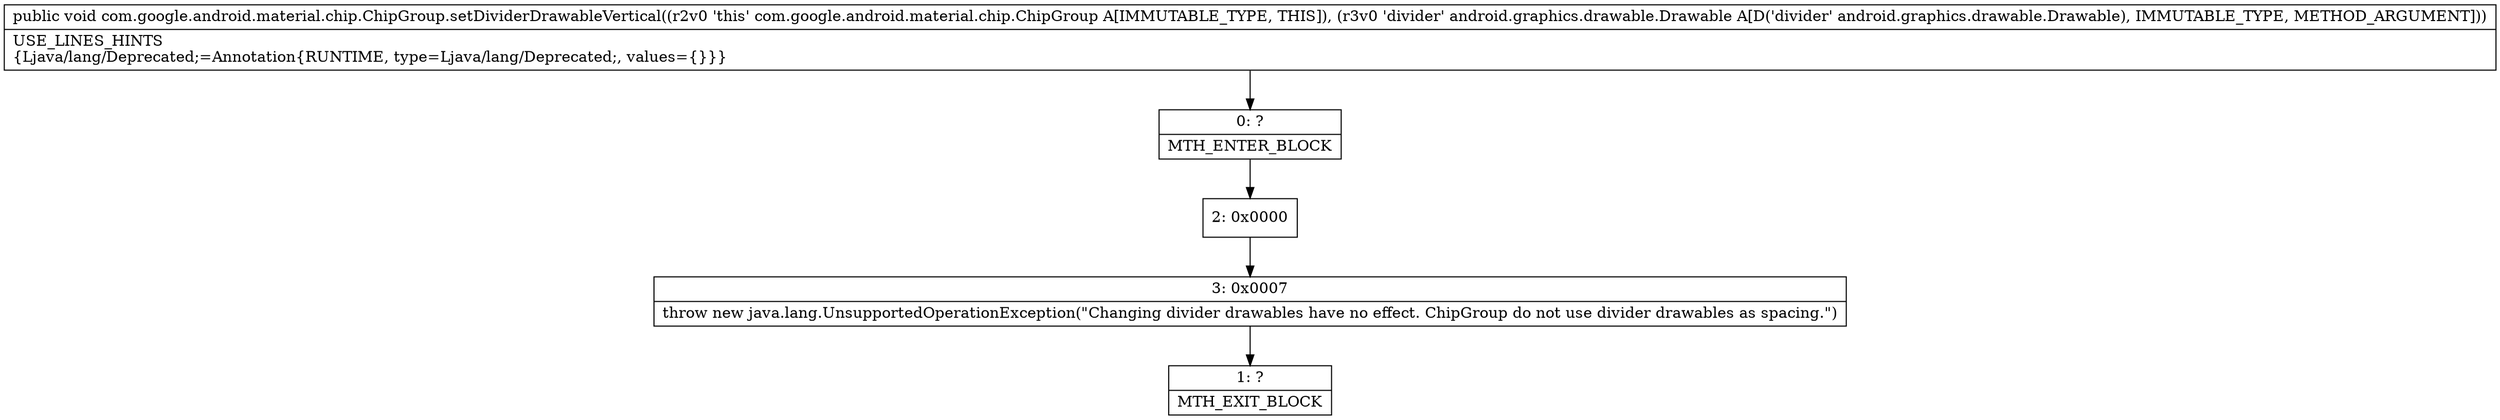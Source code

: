 digraph "CFG forcom.google.android.material.chip.ChipGroup.setDividerDrawableVertical(Landroid\/graphics\/drawable\/Drawable;)V" {
Node_0 [shape=record,label="{0\:\ ?|MTH_ENTER_BLOCK\l}"];
Node_2 [shape=record,label="{2\:\ 0x0000}"];
Node_3 [shape=record,label="{3\:\ 0x0007|throw new java.lang.UnsupportedOperationException(\"Changing divider drawables have no effect. ChipGroup do not use divider drawables as spacing.\")\l}"];
Node_1 [shape=record,label="{1\:\ ?|MTH_EXIT_BLOCK\l}"];
MethodNode[shape=record,label="{public void com.google.android.material.chip.ChipGroup.setDividerDrawableVertical((r2v0 'this' com.google.android.material.chip.ChipGroup A[IMMUTABLE_TYPE, THIS]), (r3v0 'divider' android.graphics.drawable.Drawable A[D('divider' android.graphics.drawable.Drawable), IMMUTABLE_TYPE, METHOD_ARGUMENT]))  | USE_LINES_HINTS\l\{Ljava\/lang\/Deprecated;=Annotation\{RUNTIME, type=Ljava\/lang\/Deprecated;, values=\{\}\}\}\l}"];
MethodNode -> Node_0;Node_0 -> Node_2;
Node_2 -> Node_3;
Node_3 -> Node_1;
}

